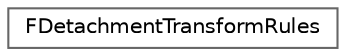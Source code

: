 digraph "Graphical Class Hierarchy"
{
 // INTERACTIVE_SVG=YES
 // LATEX_PDF_SIZE
  bgcolor="transparent";
  edge [fontname=Helvetica,fontsize=10,labelfontname=Helvetica,labelfontsize=10];
  node [fontname=Helvetica,fontsize=10,shape=box,height=0.2,width=0.4];
  rankdir="LR";
  Node0 [id="Node000000",label="FDetachmentTransformRules",height=0.2,width=0.4,color="grey40", fillcolor="white", style="filled",URL="$d8/dd2/structFDetachmentTransformRules.html",tooltip="Rules for detaching components - needs to be kept synced to EAttachmentRule."];
}
